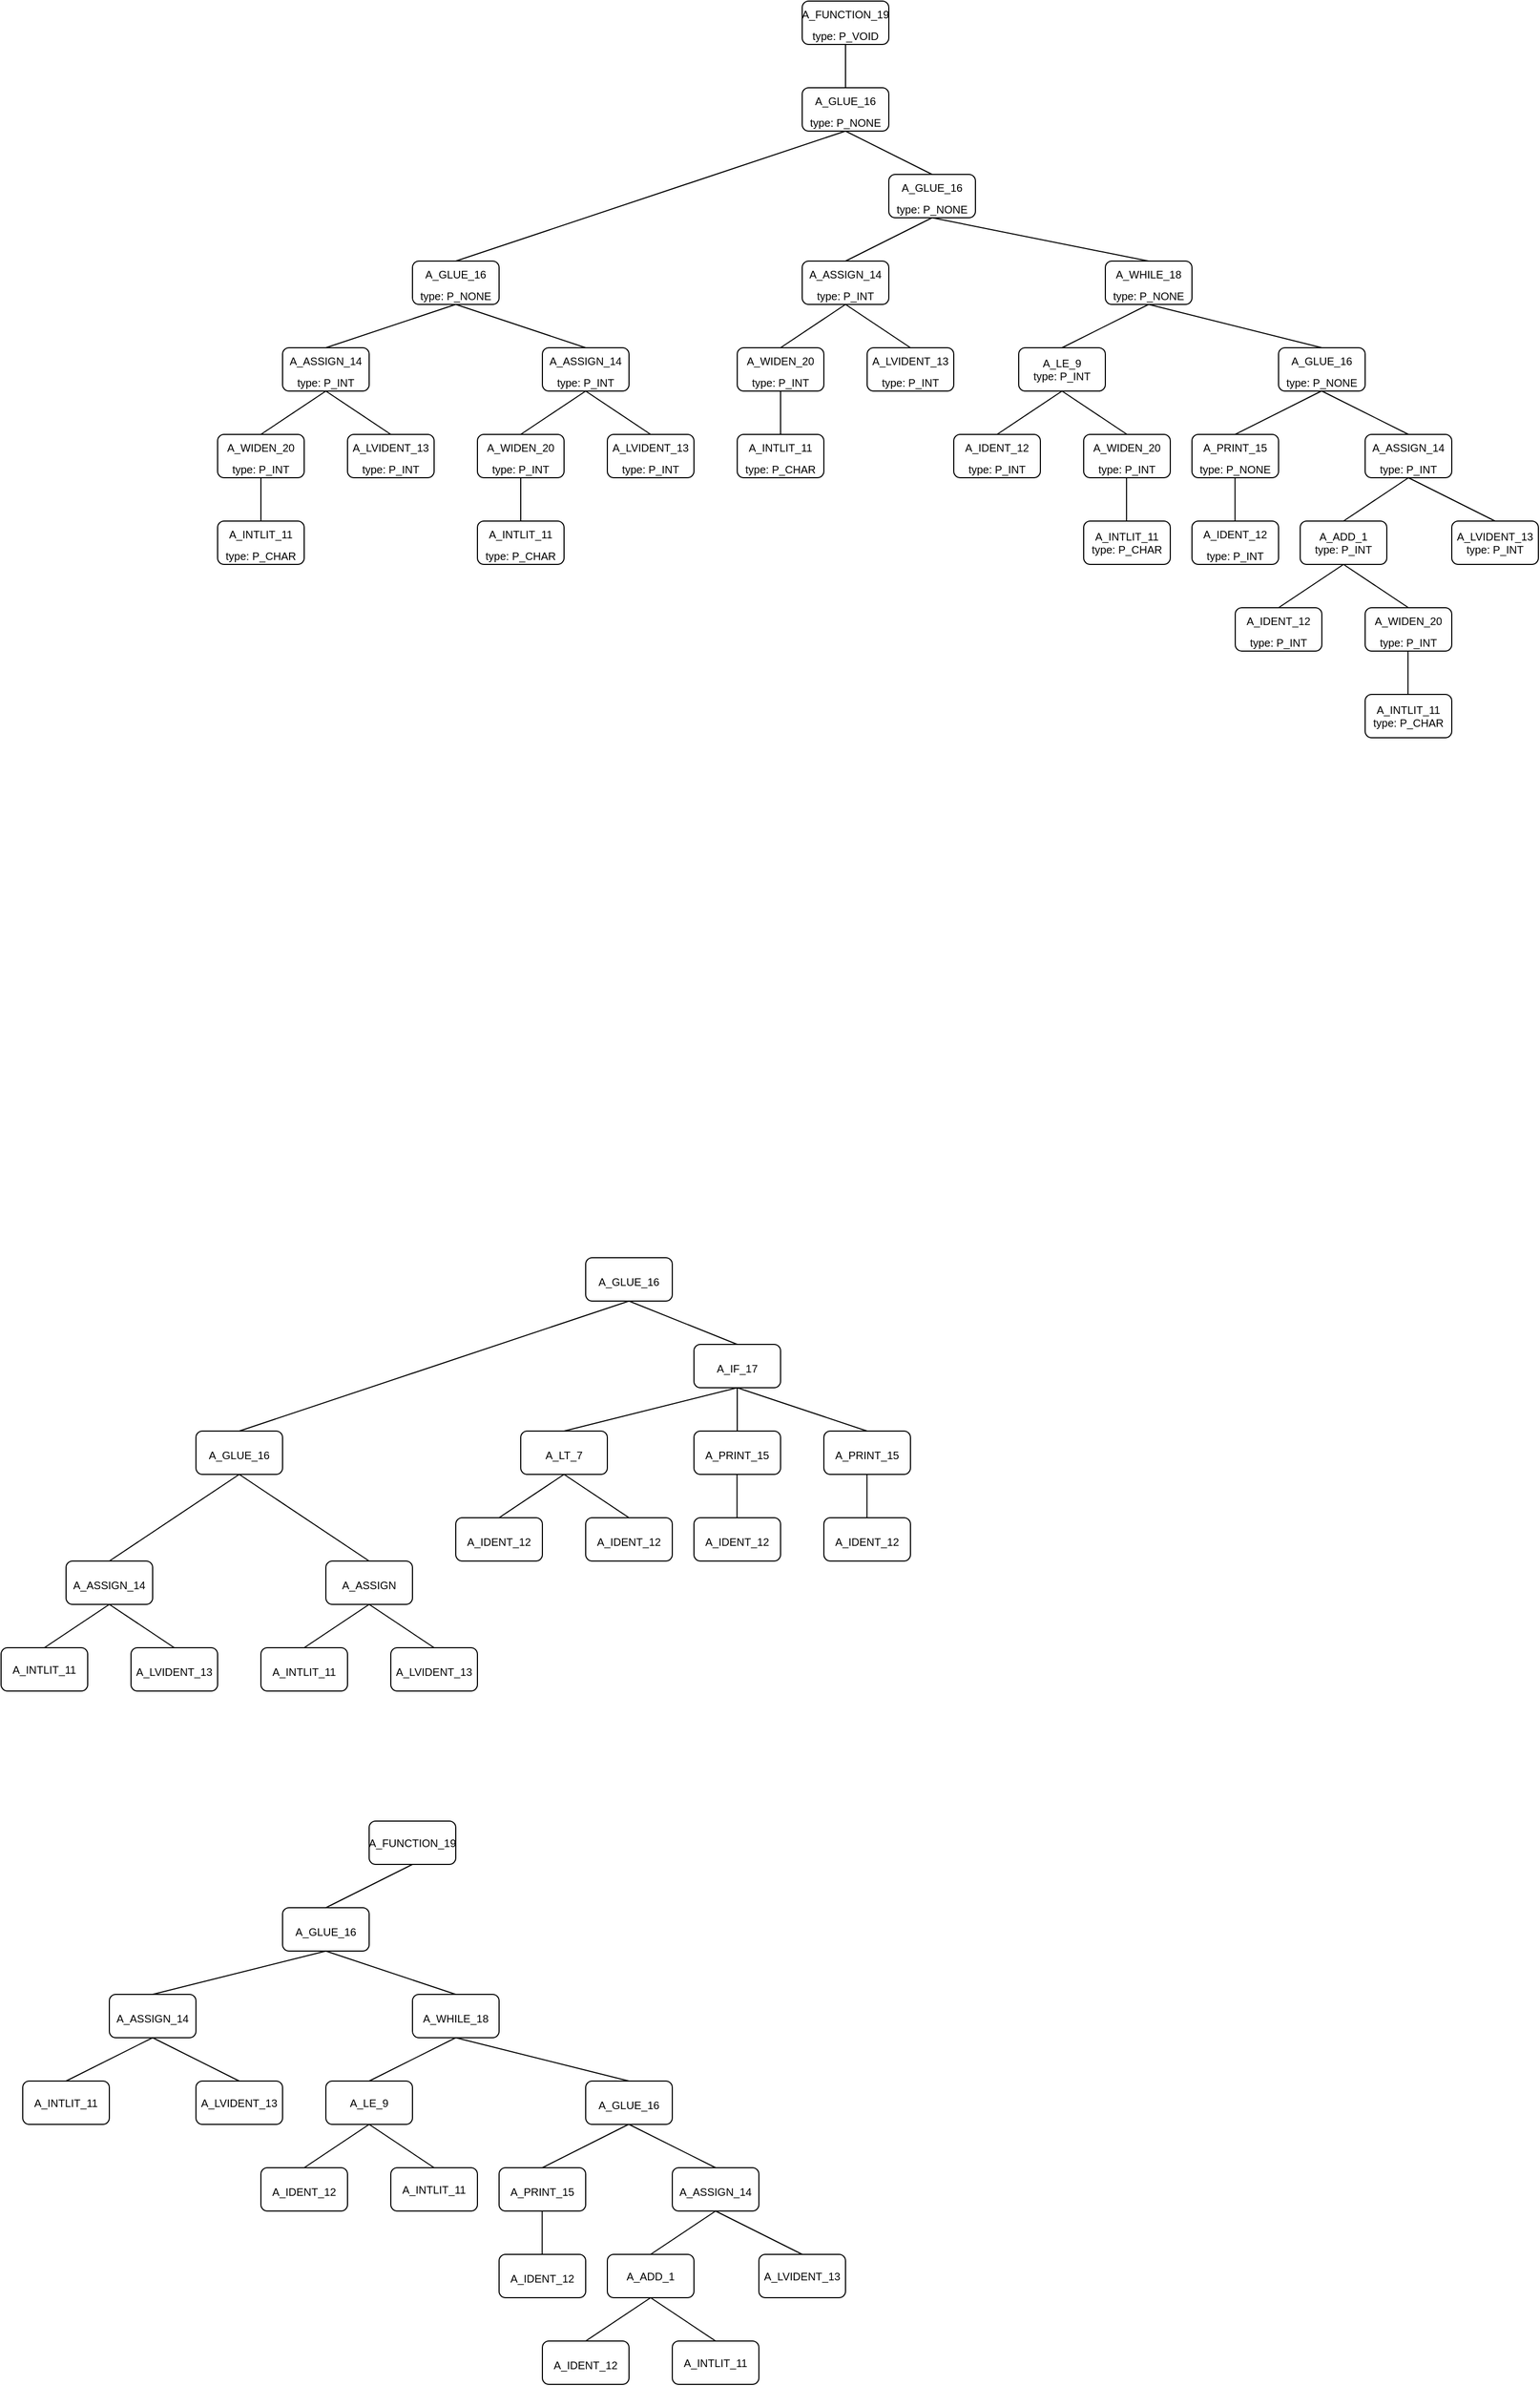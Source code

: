 <mxfile version="22.1.11" type="github">
  <diagram name="第 1 页" id="xP9abSUtIkvkSNLEg5dz">
    <mxGraphModel dx="-475" dy="1968" grid="1" gridSize="10" guides="1" tooltips="1" connect="1" arrows="1" fold="1" page="0" pageScale="1" pageWidth="827" pageHeight="1169" math="0" shadow="0">
      <root>
        <mxCell id="0" />
        <mxCell id="1" parent="0" />
        <mxCell id="8e8UL9VZ8Oz_HZpOVkfp-1" value="A_INTLIT_11" style="rounded=1;whiteSpace=wrap;html=1;fontSize=10;align=center;verticalAlign=middle;" parent="1" vertex="1">
          <mxGeometry x="2740" y="1040" width="80" height="40" as="geometry" />
        </mxCell>
        <mxCell id="8e8UL9VZ8Oz_HZpOVkfp-2" value="&lt;font style=&quot;font-size: 10px;&quot;&gt;A_LVIDENT_13&lt;/font&gt;" style="rounded=1;whiteSpace=wrap;html=1;fontSize=16;align=center;" parent="1" vertex="1">
          <mxGeometry x="2860" y="1040" width="80" height="40" as="geometry" />
        </mxCell>
        <mxCell id="8e8UL9VZ8Oz_HZpOVkfp-3" value="&lt;font style=&quot;font-size: 10px;&quot;&gt;A_ASSIGN_14&lt;/font&gt;" style="rounded=1;whiteSpace=wrap;html=1;fontSize=16;" parent="1" vertex="1">
          <mxGeometry x="2800" y="960" width="80" height="40" as="geometry" />
        </mxCell>
        <mxCell id="8e8UL9VZ8Oz_HZpOVkfp-4" value="" style="endArrow=none;html=1;rounded=1;fontSize=12;startSize=8;endSize=8;edgeStyle=none;curved=1;entryX=0.5;entryY=0;entryDx=0;entryDy=0;exitX=0.5;exitY=1;exitDx=0;exitDy=0;" parent="1" source="8e8UL9VZ8Oz_HZpOVkfp-3" target="8e8UL9VZ8Oz_HZpOVkfp-2" edge="1">
          <mxGeometry width="50" height="50" relative="1" as="geometry">
            <mxPoint x="2870" y="1070" as="sourcePoint" />
            <mxPoint x="2950" y="1030" as="targetPoint" />
          </mxGeometry>
        </mxCell>
        <mxCell id="8e8UL9VZ8Oz_HZpOVkfp-5" value="" style="endArrow=none;html=1;rounded=1;fontSize=12;startSize=8;endSize=8;edgeStyle=none;curved=1;entryX=0.5;entryY=1;entryDx=0;entryDy=0;" parent="1" target="8e8UL9VZ8Oz_HZpOVkfp-9" edge="1">
          <mxGeometry width="50" height="50" relative="1" as="geometry">
            <mxPoint x="2840.0" y="960" as="sourcePoint" />
            <mxPoint x="2960.0" y="920" as="targetPoint" />
          </mxGeometry>
        </mxCell>
        <mxCell id="8e8UL9VZ8Oz_HZpOVkfp-6" value="&lt;font style=&quot;font-size: 10px;&quot;&gt;A_INTLIT_11&lt;/font&gt;" style="rounded=1;whiteSpace=wrap;html=1;fontSize=16;" parent="1" vertex="1">
          <mxGeometry x="2980" y="1040" width="80" height="40" as="geometry" />
        </mxCell>
        <mxCell id="8e8UL9VZ8Oz_HZpOVkfp-7" value="" style="endArrow=none;html=1;rounded=1;fontSize=12;startSize=8;endSize=8;edgeStyle=none;curved=1;entryX=0.5;entryY=0;entryDx=0;entryDy=0;" parent="1" edge="1">
          <mxGeometry width="50" height="50" relative="1" as="geometry">
            <mxPoint x="2960" y="880" as="sourcePoint" />
            <mxPoint x="3080" y="960" as="targetPoint" />
          </mxGeometry>
        </mxCell>
        <mxCell id="8e8UL9VZ8Oz_HZpOVkfp-8" value="" style="endArrow=none;html=1;rounded=1;fontSize=12;startSize=8;endSize=8;edgeStyle=none;curved=1;exitX=0.5;exitY=0;exitDx=0;exitDy=0;" parent="1" source="8e8UL9VZ8Oz_HZpOVkfp-1" edge="1">
          <mxGeometry width="50" height="50" relative="1" as="geometry">
            <mxPoint x="2850" y="1010" as="sourcePoint" />
            <mxPoint x="2840" y="1000" as="targetPoint" />
          </mxGeometry>
        </mxCell>
        <mxCell id="8e8UL9VZ8Oz_HZpOVkfp-9" value="&lt;span style=&quot;font-size: 10px;&quot;&gt;A_GLUE_16&lt;/span&gt;" style="rounded=1;whiteSpace=wrap;html=1;fontSize=16;" parent="1" vertex="1">
          <mxGeometry x="2920" y="840" width="80" height="40" as="geometry" />
        </mxCell>
        <mxCell id="8e8UL9VZ8Oz_HZpOVkfp-10" value="&lt;font style=&quot;font-size: 10px;&quot;&gt;A_ASSIGN&lt;/font&gt;" style="rounded=1;whiteSpace=wrap;html=1;fontSize=16;" parent="1" vertex="1">
          <mxGeometry x="3040" y="960" width="80" height="40" as="geometry" />
        </mxCell>
        <mxCell id="8e8UL9VZ8Oz_HZpOVkfp-11" value="" style="endArrow=none;html=1;rounded=1;fontSize=12;startSize=8;endSize=8;edgeStyle=none;curved=1;exitX=0.5;exitY=0;exitDx=0;exitDy=0;" parent="1" edge="1">
          <mxGeometry width="50" height="50" relative="1" as="geometry">
            <mxPoint x="3020" y="1040" as="sourcePoint" />
            <mxPoint x="3080" y="1000" as="targetPoint" />
          </mxGeometry>
        </mxCell>
        <mxCell id="8e8UL9VZ8Oz_HZpOVkfp-12" value="&lt;font style=&quot;font-size: 10px;&quot;&gt;A_LVIDENT_13&lt;/font&gt;" style="rounded=1;whiteSpace=wrap;html=1;fontSize=16;" parent="1" vertex="1">
          <mxGeometry x="3100" y="1040" width="80" height="40" as="geometry" />
        </mxCell>
        <mxCell id="8e8UL9VZ8Oz_HZpOVkfp-13" value="" style="endArrow=none;html=1;rounded=1;fontSize=12;startSize=8;endSize=8;edgeStyle=none;curved=1;entryX=0.5;entryY=0;entryDx=0;entryDy=0;exitX=0.5;exitY=1;exitDx=0;exitDy=0;" parent="1" edge="1">
          <mxGeometry width="50" height="50" relative="1" as="geometry">
            <mxPoint x="3080" y="1000" as="sourcePoint" />
            <mxPoint x="3140" y="1040" as="targetPoint" />
          </mxGeometry>
        </mxCell>
        <mxCell id="8e8UL9VZ8Oz_HZpOVkfp-14" value="&lt;span style=&quot;font-size: 10px;&quot;&gt;A_GLUE_16&lt;/span&gt;" style="rounded=1;whiteSpace=wrap;html=1;fontSize=16;" parent="1" vertex="1">
          <mxGeometry x="3280" y="680" width="80" height="40" as="geometry" />
        </mxCell>
        <mxCell id="8e8UL9VZ8Oz_HZpOVkfp-15" value="" style="endArrow=none;html=1;rounded=1;fontSize=12;startSize=8;endSize=8;edgeStyle=none;curved=1;entryX=0.5;entryY=1;entryDx=0;entryDy=0;exitX=0.5;exitY=0;exitDx=0;exitDy=0;" parent="1" source="8e8UL9VZ8Oz_HZpOVkfp-9" target="8e8UL9VZ8Oz_HZpOVkfp-14" edge="1">
          <mxGeometry width="50" height="50" relative="1" as="geometry">
            <mxPoint x="3140" y="840" as="sourcePoint" />
            <mxPoint x="3260.0" y="760" as="targetPoint" />
          </mxGeometry>
        </mxCell>
        <mxCell id="8e8UL9VZ8Oz_HZpOVkfp-16" value="" style="endArrow=none;html=1;rounded=1;fontSize=12;startSize=8;endSize=8;edgeStyle=none;curved=1;entryX=0.5;entryY=0;entryDx=0;entryDy=0;exitX=0.5;exitY=1;exitDx=0;exitDy=0;" parent="1" source="8e8UL9VZ8Oz_HZpOVkfp-14" target="8e8UL9VZ8Oz_HZpOVkfp-17" edge="1">
          <mxGeometry width="50" height="50" relative="1" as="geometry">
            <mxPoint x="3260.0" y="760" as="sourcePoint" />
            <mxPoint x="3400" y="780" as="targetPoint" />
          </mxGeometry>
        </mxCell>
        <mxCell id="8e8UL9VZ8Oz_HZpOVkfp-17" value="&lt;span style=&quot;font-size: 10px;&quot;&gt;A_IF_17&lt;/span&gt;" style="rounded=1;whiteSpace=wrap;html=1;fontSize=16;" parent="1" vertex="1">
          <mxGeometry x="3380" y="760" width="80" height="40" as="geometry" />
        </mxCell>
        <mxCell id="8e8UL9VZ8Oz_HZpOVkfp-18" value="&lt;span style=&quot;font-size: 10px;&quot;&gt;A_LT_7&lt;/span&gt;" style="rounded=1;whiteSpace=wrap;html=1;fontSize=16;" parent="1" vertex="1">
          <mxGeometry x="3220" y="840" width="80" height="40" as="geometry" />
        </mxCell>
        <mxCell id="8e8UL9VZ8Oz_HZpOVkfp-19" value="&lt;font style=&quot;font-size: 10px;&quot;&gt;A_PRINT_15&lt;/font&gt;" style="rounded=1;whiteSpace=wrap;html=1;fontSize=16;" parent="1" vertex="1">
          <mxGeometry x="3380" y="840" width="80" height="40" as="geometry" />
        </mxCell>
        <mxCell id="8e8UL9VZ8Oz_HZpOVkfp-20" value="" style="endArrow=none;html=1;rounded=1;fontSize=12;startSize=8;endSize=8;edgeStyle=none;curved=1;entryX=0.5;entryY=1;entryDx=0;entryDy=0;exitX=0.5;exitY=0;exitDx=0;exitDy=0;" parent="1" source="8e8UL9VZ8Oz_HZpOVkfp-18" edge="1">
          <mxGeometry width="50" height="50" relative="1" as="geometry">
            <mxPoint x="3300" y="880" as="sourcePoint" />
            <mxPoint x="3420.0" y="800" as="targetPoint" />
          </mxGeometry>
        </mxCell>
        <mxCell id="8e8UL9VZ8Oz_HZpOVkfp-21" value="" style="endArrow=none;html=1;rounded=1;fontSize=12;startSize=8;endSize=8;edgeStyle=none;curved=1;exitX=0.5;exitY=0;exitDx=0;exitDy=0;" parent="1" source="8e8UL9VZ8Oz_HZpOVkfp-19" edge="1">
          <mxGeometry width="50" height="50" relative="1" as="geometry">
            <mxPoint x="3370" y="900" as="sourcePoint" />
            <mxPoint x="3420" y="800" as="targetPoint" />
          </mxGeometry>
        </mxCell>
        <mxCell id="8e8UL9VZ8Oz_HZpOVkfp-22" value="" style="endArrow=none;html=1;rounded=1;fontSize=12;startSize=8;endSize=8;edgeStyle=none;curved=1;entryX=0.5;entryY=1;entryDx=0;entryDy=0;exitX=0.5;exitY=0;exitDx=0;exitDy=0;" parent="1" source="8e8UL9VZ8Oz_HZpOVkfp-25" target="8e8UL9VZ8Oz_HZpOVkfp-17" edge="1">
          <mxGeometry width="50" height="50" relative="1" as="geometry">
            <mxPoint x="3520" y="840" as="sourcePoint" />
            <mxPoint x="3490.0" y="830" as="targetPoint" />
          </mxGeometry>
        </mxCell>
        <mxCell id="8e8UL9VZ8Oz_HZpOVkfp-23" value="&lt;font style=&quot;font-size: 10px;&quot;&gt;A_IDENT_12&lt;/font&gt;" style="rounded=1;whiteSpace=wrap;html=1;fontSize=16;" parent="1" vertex="1">
          <mxGeometry x="3380" y="920" width="80" height="40" as="geometry" />
        </mxCell>
        <mxCell id="8e8UL9VZ8Oz_HZpOVkfp-24" value="" style="endArrow=none;html=1;rounded=1;fontSize=12;startSize=8;endSize=8;edgeStyle=none;curved=1;" parent="1" edge="1">
          <mxGeometry width="50" height="50" relative="1" as="geometry">
            <mxPoint x="3419.8" y="920" as="sourcePoint" />
            <mxPoint x="3419.8" y="880" as="targetPoint" />
          </mxGeometry>
        </mxCell>
        <mxCell id="8e8UL9VZ8Oz_HZpOVkfp-25" value="&lt;font style=&quot;font-size: 10px;&quot;&gt;A_PRINT_15&lt;/font&gt;" style="rounded=1;whiteSpace=wrap;html=1;fontSize=16;" parent="1" vertex="1">
          <mxGeometry x="3500" y="840" width="80" height="40" as="geometry" />
        </mxCell>
        <mxCell id="8e8UL9VZ8Oz_HZpOVkfp-26" value="" style="endArrow=none;html=1;rounded=1;fontSize=12;startSize=8;endSize=8;edgeStyle=none;curved=1;" parent="1" edge="1">
          <mxGeometry width="50" height="50" relative="1" as="geometry">
            <mxPoint x="3539.8" y="920" as="sourcePoint" />
            <mxPoint x="3539.8" y="880" as="targetPoint" />
          </mxGeometry>
        </mxCell>
        <mxCell id="8e8UL9VZ8Oz_HZpOVkfp-27" value="&lt;font style=&quot;font-size: 10px;&quot;&gt;A_IDENT_12&lt;/font&gt;" style="rounded=1;whiteSpace=wrap;html=1;fontSize=16;" parent="1" vertex="1">
          <mxGeometry x="3500" y="920" width="80" height="40" as="geometry" />
        </mxCell>
        <mxCell id="8e8UL9VZ8Oz_HZpOVkfp-28" value="&lt;font style=&quot;font-size: 10px;&quot;&gt;A_IDENT_12&lt;/font&gt;" style="rounded=1;whiteSpace=wrap;html=1;fontSize=16;" parent="1" vertex="1">
          <mxGeometry x="3160" y="920" width="80" height="40" as="geometry" />
        </mxCell>
        <mxCell id="8e8UL9VZ8Oz_HZpOVkfp-29" value="&lt;font style=&quot;font-size: 10px;&quot;&gt;A_IDENT_12&lt;/font&gt;" style="rounded=1;whiteSpace=wrap;html=1;fontSize=16;" parent="1" vertex="1">
          <mxGeometry x="3280" y="920" width="80" height="40" as="geometry" />
        </mxCell>
        <mxCell id="8e8UL9VZ8Oz_HZpOVkfp-30" value="" style="endArrow=none;html=1;rounded=1;fontSize=12;startSize=8;endSize=8;edgeStyle=none;curved=1;exitX=0.5;exitY=0;exitDx=0;exitDy=0;" parent="1" edge="1">
          <mxGeometry width="50" height="50" relative="1" as="geometry">
            <mxPoint x="3200" y="920" as="sourcePoint" />
            <mxPoint x="3260" y="880" as="targetPoint" />
          </mxGeometry>
        </mxCell>
        <mxCell id="8e8UL9VZ8Oz_HZpOVkfp-31" value="" style="endArrow=none;html=1;rounded=1;fontSize=12;startSize=8;endSize=8;edgeStyle=none;curved=1;entryX=0.5;entryY=0;entryDx=0;entryDy=0;exitX=0.5;exitY=1;exitDx=0;exitDy=0;" parent="1" edge="1">
          <mxGeometry width="50" height="50" relative="1" as="geometry">
            <mxPoint x="3260" y="880" as="sourcePoint" />
            <mxPoint x="3320" y="920" as="targetPoint" />
          </mxGeometry>
        </mxCell>
        <mxCell id="7Tu9tpQCHQwxb--6SUWx-1" value="A_FUNCTION_19" style="rounded=1;whiteSpace=wrap;html=1;fontSize=10;align=center;verticalAlign=middle;" parent="1" vertex="1">
          <mxGeometry x="3080" y="1200" width="80" height="40" as="geometry" />
        </mxCell>
        <mxCell id="7Tu9tpQCHQwxb--6SUWx-3" value="" style="endArrow=none;html=1;rounded=1;fontSize=12;startSize=8;endSize=8;edgeStyle=none;curved=1;exitX=0.5;exitY=0;exitDx=0;exitDy=0;" parent="1" edge="1">
          <mxGeometry width="50" height="50" relative="1" as="geometry">
            <mxPoint x="3040" y="1280" as="sourcePoint" />
            <mxPoint x="3120" y="1240" as="targetPoint" />
          </mxGeometry>
        </mxCell>
        <mxCell id="7Tu9tpQCHQwxb--6SUWx-4" value="&lt;span style=&quot;font-size: 10px;&quot;&gt;A_GLUE_16&lt;/span&gt;" style="rounded=1;whiteSpace=wrap;html=1;fontSize=16;" parent="1" vertex="1">
          <mxGeometry x="3000" y="1280" width="80" height="40" as="geometry" />
        </mxCell>
        <mxCell id="7Tu9tpQCHQwxb--6SUWx-5" value="&lt;font style=&quot;font-size: 10px;&quot;&gt;A_ASSIGN_14&lt;/font&gt;" style="rounded=1;whiteSpace=wrap;html=1;fontSize=16;" parent="1" vertex="1">
          <mxGeometry x="2840" y="1360" width="80" height="40" as="geometry" />
        </mxCell>
        <mxCell id="7Tu9tpQCHQwxb--6SUWx-6" value="" style="endArrow=none;html=1;rounded=1;fontSize=12;startSize=8;endSize=8;edgeStyle=none;curved=1;exitX=0.5;exitY=0;exitDx=0;exitDy=0;" parent="1" source="7Tu9tpQCHQwxb--6SUWx-5" edge="1">
          <mxGeometry width="50" height="50" relative="1" as="geometry">
            <mxPoint x="2960" y="1360" as="sourcePoint" />
            <mxPoint x="3040" y="1320" as="targetPoint" />
          </mxGeometry>
        </mxCell>
        <mxCell id="7Tu9tpQCHQwxb--6SUWx-7" value="A_INTLIT_11" style="rounded=1;whiteSpace=wrap;html=1;fontSize=10;align=center;verticalAlign=middle;" parent="1" vertex="1">
          <mxGeometry x="2760" y="1440" width="80" height="40" as="geometry" />
        </mxCell>
        <mxCell id="7Tu9tpQCHQwxb--6SUWx-8" value="A_LVIDENT_13" style="rounded=1;whiteSpace=wrap;html=1;fontSize=10;align=center;verticalAlign=middle;" parent="1" vertex="1">
          <mxGeometry x="2920" y="1440" width="80" height="40" as="geometry" />
        </mxCell>
        <mxCell id="7Tu9tpQCHQwxb--6SUWx-9" value="" style="endArrow=none;html=1;rounded=1;fontSize=12;startSize=8;endSize=8;edgeStyle=none;curved=1;exitX=0.5;exitY=0;exitDx=0;exitDy=0;" parent="1" edge="1">
          <mxGeometry width="50" height="50" relative="1" as="geometry">
            <mxPoint x="2800" y="1440" as="sourcePoint" />
            <mxPoint x="2880" y="1400" as="targetPoint" />
          </mxGeometry>
        </mxCell>
        <mxCell id="7Tu9tpQCHQwxb--6SUWx-10" value="" style="endArrow=none;html=1;rounded=1;fontSize=12;startSize=8;endSize=8;edgeStyle=none;curved=1;exitX=0.5;exitY=1;exitDx=0;exitDy=0;entryX=0.5;entryY=0;entryDx=0;entryDy=0;" parent="1" source="7Tu9tpQCHQwxb--6SUWx-5" target="7Tu9tpQCHQwxb--6SUWx-8" edge="1">
          <mxGeometry width="50" height="50" relative="1" as="geometry">
            <mxPoint x="2900" y="1380" as="sourcePoint" />
            <mxPoint x="2980" y="1340" as="targetPoint" />
          </mxGeometry>
        </mxCell>
        <mxCell id="7Tu9tpQCHQwxb--6SUWx-11" value="&lt;font style=&quot;font-size: 10px;&quot;&gt;A_WHILE_18&lt;/font&gt;" style="rounded=1;whiteSpace=wrap;html=1;fontSize=16;" parent="1" vertex="1">
          <mxGeometry x="3120" y="1360" width="80" height="40" as="geometry" />
        </mxCell>
        <mxCell id="7Tu9tpQCHQwxb--6SUWx-13" value="" style="endArrow=none;html=1;rounded=1;fontSize=12;startSize=8;endSize=8;edgeStyle=none;curved=1;exitX=0.5;exitY=1;exitDx=0;exitDy=0;entryX=0.5;entryY=0;entryDx=0;entryDy=0;" parent="1" source="7Tu9tpQCHQwxb--6SUWx-4" target="7Tu9tpQCHQwxb--6SUWx-11" edge="1">
          <mxGeometry width="50" height="50" relative="1" as="geometry">
            <mxPoint x="2890" y="1370" as="sourcePoint" />
            <mxPoint x="3050" y="1330" as="targetPoint" />
          </mxGeometry>
        </mxCell>
        <mxCell id="7Tu9tpQCHQwxb--6SUWx-14" value="A_LE_9" style="rounded=1;whiteSpace=wrap;html=1;fontSize=10;align=center;verticalAlign=middle;" parent="1" vertex="1">
          <mxGeometry x="3040" y="1440" width="80" height="40" as="geometry" />
        </mxCell>
        <mxCell id="7Tu9tpQCHQwxb--6SUWx-16" value="&lt;span style=&quot;font-size: 10px;&quot;&gt;A_GLUE_16&lt;/span&gt;" style="rounded=1;whiteSpace=wrap;html=1;fontSize=16;" parent="1" vertex="1">
          <mxGeometry x="3280" y="1440" width="80" height="40" as="geometry" />
        </mxCell>
        <mxCell id="7Tu9tpQCHQwxb--6SUWx-18" value="" style="endArrow=none;html=1;rounded=1;fontSize=12;startSize=8;endSize=8;edgeStyle=none;curved=1;exitX=0.5;exitY=1;exitDx=0;exitDy=0;entryX=0.5;entryY=0;entryDx=0;entryDy=0;" parent="1" target="7Tu9tpQCHQwxb--6SUWx-16" edge="1">
          <mxGeometry width="50" height="50" relative="1" as="geometry">
            <mxPoint x="3160" y="1400" as="sourcePoint" />
            <mxPoint x="3280" y="1440" as="targetPoint" />
          </mxGeometry>
        </mxCell>
        <mxCell id="7Tu9tpQCHQwxb--6SUWx-19" value="" style="endArrow=none;html=1;rounded=1;fontSize=12;startSize=8;endSize=8;edgeStyle=none;curved=1;exitX=0.5;exitY=0;exitDx=0;exitDy=0;" parent="1" source="7Tu9tpQCHQwxb--6SUWx-14" edge="1">
          <mxGeometry width="50" height="50" relative="1" as="geometry">
            <mxPoint x="3000" y="1440" as="sourcePoint" />
            <mxPoint x="3160" y="1400" as="targetPoint" />
          </mxGeometry>
        </mxCell>
        <mxCell id="7Tu9tpQCHQwxb--6SUWx-20" value="A_INTLIT_11" style="rounded=1;whiteSpace=wrap;html=1;fontSize=10;align=center;verticalAlign=middle;" parent="1" vertex="1">
          <mxGeometry x="3100" y="1520" width="80" height="40" as="geometry" />
        </mxCell>
        <mxCell id="7Tu9tpQCHQwxb--6SUWx-22" value="&lt;font style=&quot;font-size: 10px;&quot;&gt;A_IDENT_12&lt;/font&gt;" style="rounded=1;whiteSpace=wrap;html=1;fontSize=16;" parent="1" vertex="1">
          <mxGeometry x="2980" y="1520" width="80" height="40" as="geometry" />
        </mxCell>
        <mxCell id="7Tu9tpQCHQwxb--6SUWx-23" value="" style="endArrow=none;html=1;rounded=1;fontSize=12;startSize=8;endSize=8;edgeStyle=none;curved=1;exitX=0.5;exitY=0;exitDx=0;exitDy=0;" parent="1" source="7Tu9tpQCHQwxb--6SUWx-22" edge="1">
          <mxGeometry width="50" height="50" relative="1" as="geometry">
            <mxPoint x="3000" y="1520" as="sourcePoint" />
            <mxPoint x="3080" y="1480" as="targetPoint" />
          </mxGeometry>
        </mxCell>
        <mxCell id="7Tu9tpQCHQwxb--6SUWx-24" value="" style="endArrow=none;html=1;rounded=1;fontSize=12;startSize=8;endSize=8;edgeStyle=none;curved=1;exitX=0.5;exitY=1;exitDx=0;exitDy=0;entryX=0.5;entryY=0;entryDx=0;entryDy=0;" parent="1" source="7Tu9tpQCHQwxb--6SUWx-14" target="7Tu9tpQCHQwxb--6SUWx-20" edge="1">
          <mxGeometry width="50" height="50" relative="1" as="geometry">
            <mxPoint x="3100" y="1460" as="sourcePoint" />
            <mxPoint x="3180" y="1420" as="targetPoint" />
          </mxGeometry>
        </mxCell>
        <mxCell id="7Tu9tpQCHQwxb--6SUWx-26" value="&lt;font style=&quot;font-size: 10px;&quot;&gt;A_PRINT_15&lt;/font&gt;" style="rounded=1;whiteSpace=wrap;html=1;fontSize=16;" parent="1" vertex="1">
          <mxGeometry x="3200" y="1520" width="80" height="40" as="geometry" />
        </mxCell>
        <mxCell id="7Tu9tpQCHQwxb--6SUWx-27" value="&lt;font style=&quot;font-size: 10px;&quot;&gt;A_IDENT_12&lt;/font&gt;" style="rounded=1;whiteSpace=wrap;html=1;fontSize=16;" parent="1" vertex="1">
          <mxGeometry x="3200" y="1600" width="80" height="40" as="geometry" />
        </mxCell>
        <mxCell id="7Tu9tpQCHQwxb--6SUWx-28" value="" style="endArrow=none;html=1;rounded=1;fontSize=12;startSize=8;endSize=8;edgeStyle=none;curved=1;" parent="1" edge="1">
          <mxGeometry width="50" height="50" relative="1" as="geometry">
            <mxPoint x="3239.8" y="1600" as="sourcePoint" />
            <mxPoint x="3239.8" y="1560" as="targetPoint" />
          </mxGeometry>
        </mxCell>
        <mxCell id="7Tu9tpQCHQwxb--6SUWx-29" value="" style="endArrow=none;html=1;rounded=1;fontSize=12;startSize=8;endSize=8;edgeStyle=none;curved=1;exitX=0.5;exitY=0;exitDx=0;exitDy=0;" parent="1" source="7Tu9tpQCHQwxb--6SUWx-26" edge="1">
          <mxGeometry width="50" height="50" relative="1" as="geometry">
            <mxPoint x="3319.58" y="1520" as="sourcePoint" />
            <mxPoint x="3319.58" y="1480" as="targetPoint" />
          </mxGeometry>
        </mxCell>
        <mxCell id="7Tu9tpQCHQwxb--6SUWx-30" value="&lt;font style=&quot;font-size: 10px;&quot;&gt;A_ASSIGN_14&lt;/font&gt;" style="rounded=1;whiteSpace=wrap;html=1;fontSize=16;" parent="1" vertex="1">
          <mxGeometry x="3360" y="1520" width="80" height="40" as="geometry" />
        </mxCell>
        <mxCell id="7Tu9tpQCHQwxb--6SUWx-31" value="A_ADD_1" style="rounded=1;whiteSpace=wrap;html=1;fontSize=10;align=center;verticalAlign=middle;" parent="1" vertex="1">
          <mxGeometry x="3300" y="1600" width="80" height="40" as="geometry" />
        </mxCell>
        <mxCell id="7Tu9tpQCHQwxb--6SUWx-32" value="A_LVIDENT_13" style="rounded=1;whiteSpace=wrap;html=1;fontSize=10;align=center;verticalAlign=middle;" parent="1" vertex="1">
          <mxGeometry x="3440" y="1600" width="80" height="40" as="geometry" />
        </mxCell>
        <mxCell id="7Tu9tpQCHQwxb--6SUWx-33" value="" style="endArrow=none;html=1;rounded=1;fontSize=12;startSize=8;endSize=8;edgeStyle=none;curved=1;exitX=0.5;exitY=0;exitDx=0;exitDy=0;" parent="1" source="7Tu9tpQCHQwxb--6SUWx-31" edge="1">
          <mxGeometry width="50" height="50" relative="1" as="geometry">
            <mxPoint x="3320" y="1600" as="sourcePoint" />
            <mxPoint x="3400" y="1560" as="targetPoint" />
          </mxGeometry>
        </mxCell>
        <mxCell id="7Tu9tpQCHQwxb--6SUWx-34" value="" style="endArrow=none;html=1;rounded=1;fontSize=12;startSize=8;endSize=8;edgeStyle=none;curved=1;exitX=0.5;exitY=1;exitDx=0;exitDy=0;entryX=0.5;entryY=0;entryDx=0;entryDy=0;" parent="1" source="7Tu9tpQCHQwxb--6SUWx-30" target="7Tu9tpQCHQwxb--6SUWx-32" edge="1">
          <mxGeometry width="50" height="50" relative="1" as="geometry">
            <mxPoint x="3420" y="1540" as="sourcePoint" />
            <mxPoint x="3500" y="1500" as="targetPoint" />
          </mxGeometry>
        </mxCell>
        <mxCell id="7Tu9tpQCHQwxb--6SUWx-35" value="" style="endArrow=none;html=1;rounded=1;fontSize=12;startSize=8;endSize=8;edgeStyle=none;curved=1;exitX=0.5;exitY=1;exitDx=0;exitDy=0;entryX=0.5;entryY=0;entryDx=0;entryDy=0;" parent="1" source="7Tu9tpQCHQwxb--6SUWx-16" target="7Tu9tpQCHQwxb--6SUWx-30" edge="1">
          <mxGeometry width="50" height="50" relative="1" as="geometry">
            <mxPoint x="3250" y="1530" as="sourcePoint" />
            <mxPoint x="3329.58" y="1490" as="targetPoint" />
          </mxGeometry>
        </mxCell>
        <mxCell id="7Tu9tpQCHQwxb--6SUWx-36" value="&lt;font style=&quot;font-size: 10px;&quot;&gt;A_IDENT_12&lt;/font&gt;" style="rounded=1;whiteSpace=wrap;html=1;fontSize=16;" parent="1" vertex="1">
          <mxGeometry x="3240" y="1680" width="80" height="40" as="geometry" />
        </mxCell>
        <mxCell id="7Tu9tpQCHQwxb--6SUWx-37" value="A_INTLIT_11" style="rounded=1;whiteSpace=wrap;html=1;fontSize=10;align=center;verticalAlign=middle;" parent="1" vertex="1">
          <mxGeometry x="3360" y="1680" width="80" height="40" as="geometry" />
        </mxCell>
        <mxCell id="7Tu9tpQCHQwxb--6SUWx-38" value="" style="endArrow=none;html=1;rounded=1;fontSize=12;startSize=8;endSize=8;edgeStyle=none;curved=1;entryX=0.5;entryY=1;entryDx=0;entryDy=0;exitX=0.5;exitY=0;exitDx=0;exitDy=0;" parent="1" source="7Tu9tpQCHQwxb--6SUWx-36" target="7Tu9tpQCHQwxb--6SUWx-31" edge="1">
          <mxGeometry width="50" height="50" relative="1" as="geometry">
            <mxPoint x="3249.8" y="1610" as="sourcePoint" />
            <mxPoint x="3249.8" y="1570" as="targetPoint" />
          </mxGeometry>
        </mxCell>
        <mxCell id="7Tu9tpQCHQwxb--6SUWx-39" value="" style="endArrow=none;html=1;rounded=1;fontSize=12;startSize=8;endSize=8;edgeStyle=none;curved=1;entryX=0.5;entryY=1;entryDx=0;entryDy=0;exitX=0.5;exitY=0;exitDx=0;exitDy=0;" parent="1" source="7Tu9tpQCHQwxb--6SUWx-37" target="7Tu9tpQCHQwxb--6SUWx-31" edge="1">
          <mxGeometry width="50" height="50" relative="1" as="geometry">
            <mxPoint x="3259.8" y="1620" as="sourcePoint" />
            <mxPoint x="3259.8" y="1580" as="targetPoint" />
          </mxGeometry>
        </mxCell>
        <mxCell id="CfNkajUrjA4fb5ZvUM3P-2" value="&lt;font style=&quot;font-size: 10px;&quot;&gt;A_FUNCTION_19&lt;br&gt;type: P_VOID&lt;br&gt;&lt;/font&gt;" style="rounded=1;whiteSpace=wrap;html=1;fontSize=16;" vertex="1" parent="1">
          <mxGeometry x="3480" y="-480" width="80" height="40" as="geometry" />
        </mxCell>
        <mxCell id="CfNkajUrjA4fb5ZvUM3P-4" value="&lt;font style=&quot;font-size: 10px;&quot;&gt;A_GLUE_16&lt;br&gt;type: P_NONE&lt;br&gt;&lt;/font&gt;" style="rounded=1;whiteSpace=wrap;html=1;fontSize=16;" vertex="1" parent="1">
          <mxGeometry x="3120" y="-240" width="80" height="40" as="geometry" />
        </mxCell>
        <mxCell id="CfNkajUrjA4fb5ZvUM3P-9" value="&lt;font style=&quot;font-size: 10px;&quot;&gt;A_ASSIGN_14&lt;br&gt;type: P_INT&lt;br&gt;&lt;/font&gt;" style="rounded=1;whiteSpace=wrap;html=1;fontSize=16;" vertex="1" parent="1">
          <mxGeometry x="3000" y="-160" width="80" height="40" as="geometry" />
        </mxCell>
        <mxCell id="CfNkajUrjA4fb5ZvUM3P-10" value="" style="endArrow=none;html=1;rounded=1;fontSize=12;startSize=8;endSize=8;edgeStyle=none;curved=1;entryX=0.5;entryY=1;entryDx=0;entryDy=0;exitX=0.5;exitY=0;exitDx=0;exitDy=0;" edge="1" parent="1" source="CfNkajUrjA4fb5ZvUM3P-9" target="CfNkajUrjA4fb5ZvUM3P-4">
          <mxGeometry width="50" height="50" relative="1" as="geometry">
            <mxPoint x="3170" y="-230" as="sourcePoint" />
            <mxPoint x="3170" y="-270" as="targetPoint" />
          </mxGeometry>
        </mxCell>
        <mxCell id="CfNkajUrjA4fb5ZvUM3P-11" value="&lt;font style=&quot;font-size: 10px;&quot;&gt;A_LVIDENT_13&lt;br&gt;type: P_INT&lt;br&gt;&lt;/font&gt;" style="rounded=1;whiteSpace=wrap;html=1;fontSize=16;" vertex="1" parent="1">
          <mxGeometry x="3060" y="-80" width="80" height="40" as="geometry" />
        </mxCell>
        <mxCell id="CfNkajUrjA4fb5ZvUM3P-12" value="" style="endArrow=none;html=1;rounded=1;fontSize=12;startSize=8;endSize=8;edgeStyle=none;curved=1;entryX=0.5;entryY=0;entryDx=0;entryDy=0;exitX=0.5;exitY=1;exitDx=0;exitDy=0;" edge="1" parent="1" source="CfNkajUrjA4fb5ZvUM3P-9" target="CfNkajUrjA4fb5ZvUM3P-11">
          <mxGeometry width="50" height="50" relative="1" as="geometry">
            <mxPoint x="3050" y="-150" as="sourcePoint" />
            <mxPoint x="3170" y="-190" as="targetPoint" />
          </mxGeometry>
        </mxCell>
        <mxCell id="CfNkajUrjA4fb5ZvUM3P-13" value="&lt;font style=&quot;font-size: 10px;&quot;&gt;A_INTLIT_11&lt;br&gt;type: P_CHAR&lt;br&gt;&lt;/font&gt;" style="rounded=1;whiteSpace=wrap;html=1;fontSize=16;" vertex="1" parent="1">
          <mxGeometry x="2940" width="80" height="40" as="geometry" />
        </mxCell>
        <mxCell id="CfNkajUrjA4fb5ZvUM3P-14" value="" style="endArrow=none;html=1;rounded=1;fontSize=12;startSize=8;endSize=8;edgeStyle=none;curved=1;entryX=0.5;entryY=0;entryDx=0;entryDy=0;exitX=0.5;exitY=1;exitDx=0;exitDy=0;" edge="1" parent="1" source="CfNkajUrjA4fb5ZvUM3P-61" target="CfNkajUrjA4fb5ZvUM3P-13">
          <mxGeometry width="50" height="50" relative="1" as="geometry">
            <mxPoint x="2900" y="-160" as="sourcePoint" />
            <mxPoint x="3130" y="-70" as="targetPoint" />
          </mxGeometry>
        </mxCell>
        <mxCell id="CfNkajUrjA4fb5ZvUM3P-15" value="&lt;font style=&quot;font-size: 10px;&quot;&gt;A_ASSIGN_14&lt;br&gt;type: P_INT&lt;br&gt;&lt;/font&gt;" style="rounded=1;whiteSpace=wrap;html=1;fontSize=16;" vertex="1" parent="1">
          <mxGeometry x="3240" y="-160" width="80" height="40" as="geometry" />
        </mxCell>
        <mxCell id="CfNkajUrjA4fb5ZvUM3P-16" value="&lt;font style=&quot;font-size: 10px;&quot;&gt;A_LVIDENT_13&lt;br&gt;type: P_INT&lt;br&gt;&lt;/font&gt;" style="rounded=1;whiteSpace=wrap;html=1;fontSize=16;" vertex="1" parent="1">
          <mxGeometry x="3300" y="-80" width="80" height="40" as="geometry" />
        </mxCell>
        <mxCell id="CfNkajUrjA4fb5ZvUM3P-17" value="" style="endArrow=none;html=1;rounded=1;fontSize=12;startSize=8;endSize=8;edgeStyle=none;curved=1;entryX=0.5;entryY=0;entryDx=0;entryDy=0;exitX=0.5;exitY=1;exitDx=0;exitDy=0;" edge="1" parent="1" source="CfNkajUrjA4fb5ZvUM3P-15" target="CfNkajUrjA4fb5ZvUM3P-16">
          <mxGeometry width="50" height="50" relative="1" as="geometry">
            <mxPoint x="3290" y="-150" as="sourcePoint" />
            <mxPoint x="3410" y="-190" as="targetPoint" />
          </mxGeometry>
        </mxCell>
        <mxCell id="CfNkajUrjA4fb5ZvUM3P-19" value="" style="endArrow=none;html=1;rounded=1;fontSize=12;startSize=8;endSize=8;edgeStyle=none;curved=1;entryX=0.5;entryY=0;entryDx=0;entryDy=0;exitX=0.5;exitY=1;exitDx=0;exitDy=0;" edge="1" parent="1" source="CfNkajUrjA4fb5ZvUM3P-15">
          <mxGeometry width="50" height="50" relative="1" as="geometry">
            <mxPoint x="3290" y="-110" as="sourcePoint" />
            <mxPoint x="3220" y="-80" as="targetPoint" />
          </mxGeometry>
        </mxCell>
        <mxCell id="CfNkajUrjA4fb5ZvUM3P-21" value="" style="endArrow=none;html=1;rounded=1;fontSize=12;startSize=8;endSize=8;edgeStyle=none;curved=1;entryX=0.5;entryY=1;entryDx=0;entryDy=0;exitX=0.5;exitY=0;exitDx=0;exitDy=0;" edge="1" parent="1" source="CfNkajUrjA4fb5ZvUM3P-15" target="CfNkajUrjA4fb5ZvUM3P-4">
          <mxGeometry width="50" height="50" relative="1" as="geometry">
            <mxPoint x="3050" y="-150" as="sourcePoint" />
            <mxPoint x="3170" y="-190" as="targetPoint" />
          </mxGeometry>
        </mxCell>
        <mxCell id="CfNkajUrjA4fb5ZvUM3P-22" value="&lt;font style=&quot;font-size: 10px;&quot;&gt;A_GLUE_16&lt;br&gt;type: P_NONE&lt;br&gt;&lt;/font&gt;" style="rounded=1;whiteSpace=wrap;html=1;fontSize=16;" vertex="1" parent="1">
          <mxGeometry x="3480" y="-400" width="80" height="40" as="geometry" />
        </mxCell>
        <mxCell id="CfNkajUrjA4fb5ZvUM3P-23" value="" style="endArrow=none;html=1;rounded=1;fontSize=12;startSize=8;endSize=8;edgeStyle=none;curved=1;entryX=0.5;entryY=1;entryDx=0;entryDy=0;exitX=0.5;exitY=0;exitDx=0;exitDy=0;" edge="1" parent="1" source="CfNkajUrjA4fb5ZvUM3P-4" target="CfNkajUrjA4fb5ZvUM3P-22">
          <mxGeometry width="50" height="50" relative="1" as="geometry">
            <mxPoint x="3050" y="-150" as="sourcePoint" />
            <mxPoint x="3170" y="-190" as="targetPoint" />
          </mxGeometry>
        </mxCell>
        <mxCell id="CfNkajUrjA4fb5ZvUM3P-24" value="&lt;font style=&quot;font-size: 10px;&quot;&gt;A_ASSIGN_14&lt;br&gt;type: P_INT&lt;br&gt;&lt;/font&gt;" style="rounded=1;whiteSpace=wrap;html=1;fontSize=16;" vertex="1" parent="1">
          <mxGeometry x="3480" y="-240" width="80" height="40" as="geometry" />
        </mxCell>
        <mxCell id="CfNkajUrjA4fb5ZvUM3P-25" value="&lt;font style=&quot;font-size: 10px;&quot;&gt;A_GLUE_16&lt;br&gt;type: P_NONE&lt;br&gt;&lt;/font&gt;" style="rounded=1;whiteSpace=wrap;html=1;fontSize=16;" vertex="1" parent="1">
          <mxGeometry x="3560" y="-320" width="80" height="40" as="geometry" />
        </mxCell>
        <mxCell id="CfNkajUrjA4fb5ZvUM3P-26" value="" style="endArrow=none;html=1;rounded=1;fontSize=12;startSize=8;endSize=8;edgeStyle=none;curved=1;entryX=0.5;entryY=0;entryDx=0;entryDy=0;exitX=0.5;exitY=1;exitDx=0;exitDy=0;" edge="1" parent="1" source="CfNkajUrjA4fb5ZvUM3P-22" target="CfNkajUrjA4fb5ZvUM3P-25">
          <mxGeometry width="50" height="50" relative="1" as="geometry">
            <mxPoint x="3170" y="-230" as="sourcePoint" />
            <mxPoint x="3530" y="-350" as="targetPoint" />
          </mxGeometry>
        </mxCell>
        <mxCell id="CfNkajUrjA4fb5ZvUM3P-27" value="" style="endArrow=none;html=1;rounded=1;fontSize=12;startSize=8;endSize=8;edgeStyle=none;curved=1;entryX=0.5;entryY=1;entryDx=0;entryDy=0;exitX=0.5;exitY=0;exitDx=0;exitDy=0;" edge="1" parent="1" source="CfNkajUrjA4fb5ZvUM3P-24" target="CfNkajUrjA4fb5ZvUM3P-25">
          <mxGeometry width="50" height="50" relative="1" as="geometry">
            <mxPoint x="3530" y="-350" as="sourcePoint" />
            <mxPoint x="3610" y="-310" as="targetPoint" />
          </mxGeometry>
        </mxCell>
        <mxCell id="CfNkajUrjA4fb5ZvUM3P-28" value="&lt;font style=&quot;font-size: 10px;&quot;&gt;A_LVIDENT_13&lt;br&gt;type: P_INT&lt;br&gt;&lt;/font&gt;" style="rounded=1;whiteSpace=wrap;html=1;fontSize=16;" vertex="1" parent="1">
          <mxGeometry x="3540" y="-160" width="80" height="40" as="geometry" />
        </mxCell>
        <mxCell id="CfNkajUrjA4fb5ZvUM3P-29" value="" style="endArrow=none;html=1;rounded=1;fontSize=12;startSize=8;endSize=8;edgeStyle=none;curved=1;entryX=0.5;entryY=0;entryDx=0;entryDy=0;exitX=0.5;exitY=1;exitDx=0;exitDy=0;" edge="1" parent="1" target="CfNkajUrjA4fb5ZvUM3P-28">
          <mxGeometry width="50" height="50" relative="1" as="geometry">
            <mxPoint x="3520" y="-200" as="sourcePoint" />
            <mxPoint x="3650" y="-270" as="targetPoint" />
          </mxGeometry>
        </mxCell>
        <mxCell id="CfNkajUrjA4fb5ZvUM3P-30" value="&lt;font style=&quot;font-size: 10px;&quot;&gt;A_INTLIT_11&lt;br&gt;type: P_CHAR&lt;br&gt;&lt;/font&gt;" style="rounded=1;whiteSpace=wrap;html=1;fontSize=16;" vertex="1" parent="1">
          <mxGeometry x="3420" y="-80" width="80" height="40" as="geometry" />
        </mxCell>
        <mxCell id="CfNkajUrjA4fb5ZvUM3P-31" value="" style="endArrow=none;html=1;rounded=1;fontSize=12;startSize=8;endSize=8;edgeStyle=none;curved=1;entryX=0.5;entryY=0;entryDx=0;entryDy=0;exitX=0.5;exitY=1;exitDx=0;exitDy=0;" edge="1" parent="1" target="CfNkajUrjA4fb5ZvUM3P-69">
          <mxGeometry width="50" height="50" relative="1" as="geometry">
            <mxPoint x="3520" y="-200" as="sourcePoint" />
            <mxPoint x="3610" y="-150" as="targetPoint" />
          </mxGeometry>
        </mxCell>
        <mxCell id="CfNkajUrjA4fb5ZvUM3P-34" value="&lt;font style=&quot;font-size: 10px;&quot;&gt;A_WHILE_18&lt;br&gt;type: P_NONE&lt;br&gt;&lt;/font&gt;" style="rounded=1;whiteSpace=wrap;html=1;fontSize=16;" vertex="1" parent="1">
          <mxGeometry x="3760" y="-240" width="80" height="40" as="geometry" />
        </mxCell>
        <mxCell id="CfNkajUrjA4fb5ZvUM3P-35" value="A_LE_9&lt;br&gt;type: P_INT" style="rounded=1;whiteSpace=wrap;html=1;fontSize=10;align=center;verticalAlign=middle;" vertex="1" parent="1">
          <mxGeometry x="3680" y="-160" width="80" height="40" as="geometry" />
        </mxCell>
        <mxCell id="CfNkajUrjA4fb5ZvUM3P-36" value="&lt;span style=&quot;font-size: 10px;&quot;&gt;A_GLUE_16&lt;br&gt;type: P_NONE&lt;br&gt;&lt;/span&gt;" style="rounded=1;whiteSpace=wrap;html=1;fontSize=16;" vertex="1" parent="1">
          <mxGeometry x="3920" y="-160" width="80" height="40" as="geometry" />
        </mxCell>
        <mxCell id="CfNkajUrjA4fb5ZvUM3P-37" value="" style="endArrow=none;html=1;rounded=1;fontSize=12;startSize=8;endSize=8;edgeStyle=none;curved=1;exitX=0.5;exitY=1;exitDx=0;exitDy=0;entryX=0.5;entryY=0;entryDx=0;entryDy=0;" edge="1" parent="1" target="CfNkajUrjA4fb5ZvUM3P-36">
          <mxGeometry width="50" height="50" relative="1" as="geometry">
            <mxPoint x="3800" y="-200" as="sourcePoint" />
            <mxPoint x="3920" y="-160" as="targetPoint" />
          </mxGeometry>
        </mxCell>
        <mxCell id="CfNkajUrjA4fb5ZvUM3P-38" value="" style="endArrow=none;html=1;rounded=1;fontSize=12;startSize=8;endSize=8;edgeStyle=none;curved=1;exitX=0.5;exitY=0;exitDx=0;exitDy=0;" edge="1" parent="1" source="CfNkajUrjA4fb5ZvUM3P-35">
          <mxGeometry width="50" height="50" relative="1" as="geometry">
            <mxPoint x="3640" y="-160" as="sourcePoint" />
            <mxPoint x="3800" y="-200" as="targetPoint" />
          </mxGeometry>
        </mxCell>
        <mxCell id="CfNkajUrjA4fb5ZvUM3P-39" value="A_INTLIT_11&lt;br&gt;type: P_CHAR" style="rounded=1;whiteSpace=wrap;html=1;fontSize=10;align=center;verticalAlign=middle;" vertex="1" parent="1">
          <mxGeometry x="3740" width="80" height="40" as="geometry" />
        </mxCell>
        <mxCell id="CfNkajUrjA4fb5ZvUM3P-40" value="&lt;font style=&quot;font-size: 10px;&quot;&gt;A_IDENT_12&lt;br&gt;type: P_INT&lt;br&gt;&lt;/font&gt;" style="rounded=1;whiteSpace=wrap;html=1;fontSize=16;" vertex="1" parent="1">
          <mxGeometry x="3620" y="-80" width="80" height="40" as="geometry" />
        </mxCell>
        <mxCell id="CfNkajUrjA4fb5ZvUM3P-41" value="" style="endArrow=none;html=1;rounded=1;fontSize=12;startSize=8;endSize=8;edgeStyle=none;curved=1;exitX=0.5;exitY=0;exitDx=0;exitDy=0;" edge="1" parent="1" source="CfNkajUrjA4fb5ZvUM3P-40">
          <mxGeometry width="50" height="50" relative="1" as="geometry">
            <mxPoint x="3640" y="-80" as="sourcePoint" />
            <mxPoint x="3720" y="-120" as="targetPoint" />
          </mxGeometry>
        </mxCell>
        <mxCell id="CfNkajUrjA4fb5ZvUM3P-42" value="" style="endArrow=none;html=1;rounded=1;fontSize=12;startSize=8;endSize=8;edgeStyle=none;curved=1;exitX=0.5;exitY=1;exitDx=0;exitDy=0;entryX=0.5;entryY=0;entryDx=0;entryDy=0;" edge="1" parent="1" source="CfNkajUrjA4fb5ZvUM3P-35" target="CfNkajUrjA4fb5ZvUM3P-71">
          <mxGeometry width="50" height="50" relative="1" as="geometry">
            <mxPoint x="3740" y="-140" as="sourcePoint" />
            <mxPoint x="3820" y="-180" as="targetPoint" />
          </mxGeometry>
        </mxCell>
        <mxCell id="CfNkajUrjA4fb5ZvUM3P-43" value="&lt;font style=&quot;font-size: 10px;&quot;&gt;A_PRINT_15&lt;br&gt;type: P_NONE&lt;br&gt;&lt;/font&gt;" style="rounded=1;whiteSpace=wrap;html=1;fontSize=16;" vertex="1" parent="1">
          <mxGeometry x="3840" y="-80" width="80" height="40" as="geometry" />
        </mxCell>
        <mxCell id="CfNkajUrjA4fb5ZvUM3P-44" value="&lt;font style=&quot;font-size: 10px;&quot;&gt;A_IDENT_12&lt;br&gt;type: P_INT&lt;br&gt;&lt;/font&gt;" style="rounded=1;whiteSpace=wrap;html=1;fontSize=16;" vertex="1" parent="1">
          <mxGeometry x="3840" width="80" height="40" as="geometry" />
        </mxCell>
        <mxCell id="CfNkajUrjA4fb5ZvUM3P-45" value="" style="endArrow=none;html=1;rounded=1;fontSize=12;startSize=8;endSize=8;edgeStyle=none;curved=1;" edge="1" parent="1">
          <mxGeometry width="50" height="50" relative="1" as="geometry">
            <mxPoint x="3879.8" as="sourcePoint" />
            <mxPoint x="3879.8" y="-40" as="targetPoint" />
          </mxGeometry>
        </mxCell>
        <mxCell id="CfNkajUrjA4fb5ZvUM3P-46" value="" style="endArrow=none;html=1;rounded=1;fontSize=12;startSize=8;endSize=8;edgeStyle=none;curved=1;exitX=0.5;exitY=0;exitDx=0;exitDy=0;" edge="1" parent="1" source="CfNkajUrjA4fb5ZvUM3P-43">
          <mxGeometry width="50" height="50" relative="1" as="geometry">
            <mxPoint x="3959.58" y="-80" as="sourcePoint" />
            <mxPoint x="3959.58" y="-120" as="targetPoint" />
          </mxGeometry>
        </mxCell>
        <mxCell id="CfNkajUrjA4fb5ZvUM3P-47" value="&lt;font style=&quot;font-size: 10px;&quot;&gt;A_ASSIGN_14&lt;br&gt;type: P_INT&lt;br&gt;&lt;/font&gt;" style="rounded=1;whiteSpace=wrap;html=1;fontSize=16;" vertex="1" parent="1">
          <mxGeometry x="4000" y="-80" width="80" height="40" as="geometry" />
        </mxCell>
        <mxCell id="CfNkajUrjA4fb5ZvUM3P-48" value="A_ADD_1&lt;br&gt;type: P_INT" style="rounded=1;whiteSpace=wrap;html=1;fontSize=10;align=center;verticalAlign=middle;" vertex="1" parent="1">
          <mxGeometry x="3940" width="80" height="40" as="geometry" />
        </mxCell>
        <mxCell id="CfNkajUrjA4fb5ZvUM3P-49" value="A_LVIDENT_13&lt;br&gt;type: P_INT" style="rounded=1;whiteSpace=wrap;html=1;fontSize=10;align=center;verticalAlign=middle;" vertex="1" parent="1">
          <mxGeometry x="4080" width="80" height="40" as="geometry" />
        </mxCell>
        <mxCell id="CfNkajUrjA4fb5ZvUM3P-50" value="" style="endArrow=none;html=1;rounded=1;fontSize=12;startSize=8;endSize=8;edgeStyle=none;curved=1;exitX=0.5;exitY=0;exitDx=0;exitDy=0;" edge="1" parent="1" source="CfNkajUrjA4fb5ZvUM3P-48">
          <mxGeometry width="50" height="50" relative="1" as="geometry">
            <mxPoint x="3960" as="sourcePoint" />
            <mxPoint x="4040" y="-40" as="targetPoint" />
          </mxGeometry>
        </mxCell>
        <mxCell id="CfNkajUrjA4fb5ZvUM3P-51" value="" style="endArrow=none;html=1;rounded=1;fontSize=12;startSize=8;endSize=8;edgeStyle=none;curved=1;exitX=0.5;exitY=1;exitDx=0;exitDy=0;entryX=0.5;entryY=0;entryDx=0;entryDy=0;" edge="1" parent="1" source="CfNkajUrjA4fb5ZvUM3P-47" target="CfNkajUrjA4fb5ZvUM3P-49">
          <mxGeometry width="50" height="50" relative="1" as="geometry">
            <mxPoint x="4060" y="-60" as="sourcePoint" />
            <mxPoint x="4140" y="-100" as="targetPoint" />
          </mxGeometry>
        </mxCell>
        <mxCell id="CfNkajUrjA4fb5ZvUM3P-52" value="" style="endArrow=none;html=1;rounded=1;fontSize=12;startSize=8;endSize=8;edgeStyle=none;curved=1;exitX=0.5;exitY=1;exitDx=0;exitDy=0;entryX=0.5;entryY=0;entryDx=0;entryDy=0;" edge="1" parent="1" source="CfNkajUrjA4fb5ZvUM3P-36" target="CfNkajUrjA4fb5ZvUM3P-47">
          <mxGeometry width="50" height="50" relative="1" as="geometry">
            <mxPoint x="3890" y="-70" as="sourcePoint" />
            <mxPoint x="3969.58" y="-110" as="targetPoint" />
          </mxGeometry>
        </mxCell>
        <mxCell id="CfNkajUrjA4fb5ZvUM3P-53" value="&lt;font style=&quot;font-size: 10px;&quot;&gt;A_IDENT_12&lt;br&gt;type: P_INT&lt;br&gt;&lt;/font&gt;" style="rounded=1;whiteSpace=wrap;html=1;fontSize=16;" vertex="1" parent="1">
          <mxGeometry x="3880" y="80" width="80" height="40" as="geometry" />
        </mxCell>
        <mxCell id="CfNkajUrjA4fb5ZvUM3P-54" value="A_INTLIT_11&lt;br&gt;type: P_CHAR" style="rounded=1;whiteSpace=wrap;html=1;fontSize=10;align=center;verticalAlign=middle;" vertex="1" parent="1">
          <mxGeometry x="4000" y="160" width="80" height="40" as="geometry" />
        </mxCell>
        <mxCell id="CfNkajUrjA4fb5ZvUM3P-55" value="" style="endArrow=none;html=1;rounded=1;fontSize=12;startSize=8;endSize=8;edgeStyle=none;curved=1;entryX=0.5;entryY=1;entryDx=0;entryDy=0;exitX=0.5;exitY=0;exitDx=0;exitDy=0;" edge="1" parent="1" source="CfNkajUrjA4fb5ZvUM3P-53" target="CfNkajUrjA4fb5ZvUM3P-48">
          <mxGeometry width="50" height="50" relative="1" as="geometry">
            <mxPoint x="3889.8" y="10" as="sourcePoint" />
            <mxPoint x="3889.8" y="-30" as="targetPoint" />
          </mxGeometry>
        </mxCell>
        <mxCell id="CfNkajUrjA4fb5ZvUM3P-56" value="" style="endArrow=none;html=1;rounded=1;fontSize=12;startSize=8;endSize=8;edgeStyle=none;curved=1;entryX=0.5;entryY=1;entryDx=0;entryDy=0;exitX=0.5;exitY=0;exitDx=0;exitDy=0;" edge="1" parent="1" source="CfNkajUrjA4fb5ZvUM3P-73" target="CfNkajUrjA4fb5ZvUM3P-48">
          <mxGeometry width="50" height="50" relative="1" as="geometry">
            <mxPoint x="3899.8" y="20" as="sourcePoint" />
            <mxPoint x="3899.8" y="-20" as="targetPoint" />
          </mxGeometry>
        </mxCell>
        <mxCell id="CfNkajUrjA4fb5ZvUM3P-57" value="" style="endArrow=none;html=1;rounded=1;fontSize=12;startSize=8;endSize=8;edgeStyle=none;curved=1;entryX=0.5;entryY=1;entryDx=0;entryDy=0;exitX=0.5;exitY=0;exitDx=0;exitDy=0;" edge="1" parent="1" source="CfNkajUrjA4fb5ZvUM3P-34" target="CfNkajUrjA4fb5ZvUM3P-25">
          <mxGeometry width="50" height="50" relative="1" as="geometry">
            <mxPoint x="3530" y="-230" as="sourcePoint" />
            <mxPoint x="3610" y="-270" as="targetPoint" />
          </mxGeometry>
        </mxCell>
        <mxCell id="CfNkajUrjA4fb5ZvUM3P-59" value="" style="endArrow=none;html=1;rounded=1;fontSize=12;startSize=8;endSize=8;edgeStyle=none;curved=1;entryX=0.5;entryY=1;entryDx=0;entryDy=0;exitX=0.5;exitY=0;exitDx=0;exitDy=0;" edge="1" parent="1" source="CfNkajUrjA4fb5ZvUM3P-22" target="CfNkajUrjA4fb5ZvUM3P-2">
          <mxGeometry width="50" height="50" relative="1" as="geometry">
            <mxPoint x="3530" y="-350" as="sourcePoint" />
            <mxPoint x="3610" y="-310" as="targetPoint" />
          </mxGeometry>
        </mxCell>
        <mxCell id="CfNkajUrjA4fb5ZvUM3P-61" value="&lt;font style=&quot;font-size: 10px;&quot;&gt;A_WIDEN_20&lt;br&gt;type: P_INT&lt;br&gt;&lt;/font&gt;" style="rounded=1;whiteSpace=wrap;html=1;fontSize=16;" vertex="1" parent="1">
          <mxGeometry x="2940" y="-80" width="80" height="40" as="geometry" />
        </mxCell>
        <mxCell id="CfNkajUrjA4fb5ZvUM3P-65" value="" style="endArrow=none;html=1;rounded=1;fontSize=12;startSize=8;endSize=8;edgeStyle=none;curved=1;entryX=0.5;entryY=1;entryDx=0;entryDy=0;exitX=0.5;exitY=0;exitDx=0;exitDy=0;" edge="1" parent="1" source="CfNkajUrjA4fb5ZvUM3P-61" target="CfNkajUrjA4fb5ZvUM3P-9">
          <mxGeometry width="50" height="50" relative="1" as="geometry">
            <mxPoint x="3040" y="-120" as="sourcePoint" />
            <mxPoint x="3110" y="-70" as="targetPoint" />
          </mxGeometry>
        </mxCell>
        <mxCell id="CfNkajUrjA4fb5ZvUM3P-66" value="&lt;font style=&quot;font-size: 10px;&quot;&gt;A_INTLIT_11&lt;br&gt;type: P_CHAR&lt;br&gt;&lt;/font&gt;" style="rounded=1;whiteSpace=wrap;html=1;fontSize=16;" vertex="1" parent="1">
          <mxGeometry x="3180" width="80" height="40" as="geometry" />
        </mxCell>
        <mxCell id="CfNkajUrjA4fb5ZvUM3P-67" value="" style="endArrow=none;html=1;rounded=1;fontSize=12;startSize=8;endSize=8;edgeStyle=none;curved=1;entryX=0.5;entryY=0;entryDx=0;entryDy=0;exitX=0.5;exitY=1;exitDx=0;exitDy=0;" edge="1" parent="1" source="CfNkajUrjA4fb5ZvUM3P-68" target="CfNkajUrjA4fb5ZvUM3P-66">
          <mxGeometry width="50" height="50" relative="1" as="geometry">
            <mxPoint x="3140" y="-160" as="sourcePoint" />
            <mxPoint x="3370" y="-70" as="targetPoint" />
          </mxGeometry>
        </mxCell>
        <mxCell id="CfNkajUrjA4fb5ZvUM3P-68" value="&lt;font style=&quot;font-size: 10px;&quot;&gt;A_WIDEN_20&lt;br&gt;type: P_INT&lt;br&gt;&lt;/font&gt;" style="rounded=1;whiteSpace=wrap;html=1;fontSize=16;" vertex="1" parent="1">
          <mxGeometry x="3180" y="-80" width="80" height="40" as="geometry" />
        </mxCell>
        <mxCell id="CfNkajUrjA4fb5ZvUM3P-69" value="&lt;font style=&quot;font-size: 10px;&quot;&gt;A_WIDEN_20&lt;br&gt;type: P_INT&lt;br&gt;&lt;/font&gt;" style="rounded=1;whiteSpace=wrap;html=1;fontSize=16;" vertex="1" parent="1">
          <mxGeometry x="3420" y="-160" width="80" height="40" as="geometry" />
        </mxCell>
        <mxCell id="CfNkajUrjA4fb5ZvUM3P-70" value="" style="endArrow=none;html=1;rounded=1;fontSize=12;startSize=8;endSize=8;edgeStyle=none;curved=1;entryX=0.5;entryY=0;entryDx=0;entryDy=0;exitX=0.5;exitY=1;exitDx=0;exitDy=0;" edge="1" parent="1" source="CfNkajUrjA4fb5ZvUM3P-69" target="CfNkajUrjA4fb5ZvUM3P-30">
          <mxGeometry width="50" height="50" relative="1" as="geometry">
            <mxPoint x="3530" y="-190" as="sourcePoint" />
            <mxPoint x="3470" y="-150" as="targetPoint" />
          </mxGeometry>
        </mxCell>
        <mxCell id="CfNkajUrjA4fb5ZvUM3P-71" value="&lt;font style=&quot;font-size: 10px;&quot;&gt;A_WIDEN_20&lt;br&gt;type: P_INT&lt;br&gt;&lt;/font&gt;" style="rounded=1;whiteSpace=wrap;html=1;fontSize=16;" vertex="1" parent="1">
          <mxGeometry x="3740" y="-80" width="80" height="40" as="geometry" />
        </mxCell>
        <mxCell id="CfNkajUrjA4fb5ZvUM3P-72" value="" style="endArrow=none;html=1;rounded=1;fontSize=12;startSize=8;endSize=8;edgeStyle=none;curved=1;entryX=0.5;entryY=0;entryDx=0;entryDy=0;exitX=0.5;exitY=1;exitDx=0;exitDy=0;" edge="1" parent="1">
          <mxGeometry width="50" height="50" relative="1" as="geometry">
            <mxPoint x="3779.58" y="-40" as="sourcePoint" />
            <mxPoint x="3779.58" as="targetPoint" />
          </mxGeometry>
        </mxCell>
        <mxCell id="CfNkajUrjA4fb5ZvUM3P-73" value="&lt;font style=&quot;font-size: 10px;&quot;&gt;A_WIDEN_20&lt;br&gt;type: P_INT&lt;br&gt;&lt;/font&gt;" style="rounded=1;whiteSpace=wrap;html=1;fontSize=16;" vertex="1" parent="1">
          <mxGeometry x="4000" y="80" width="80" height="40" as="geometry" />
        </mxCell>
        <mxCell id="CfNkajUrjA4fb5ZvUM3P-74" value="" style="endArrow=none;html=1;rounded=1;fontSize=12;startSize=8;endSize=8;edgeStyle=none;curved=1;entryX=0.5;entryY=0;entryDx=0;entryDy=0;exitX=0.5;exitY=1;exitDx=0;exitDy=0;" edge="1" parent="1">
          <mxGeometry width="50" height="50" relative="1" as="geometry">
            <mxPoint x="4039.58" y="120" as="sourcePoint" />
            <mxPoint x="4039.58" y="160" as="targetPoint" />
          </mxGeometry>
        </mxCell>
      </root>
    </mxGraphModel>
  </diagram>
</mxfile>
